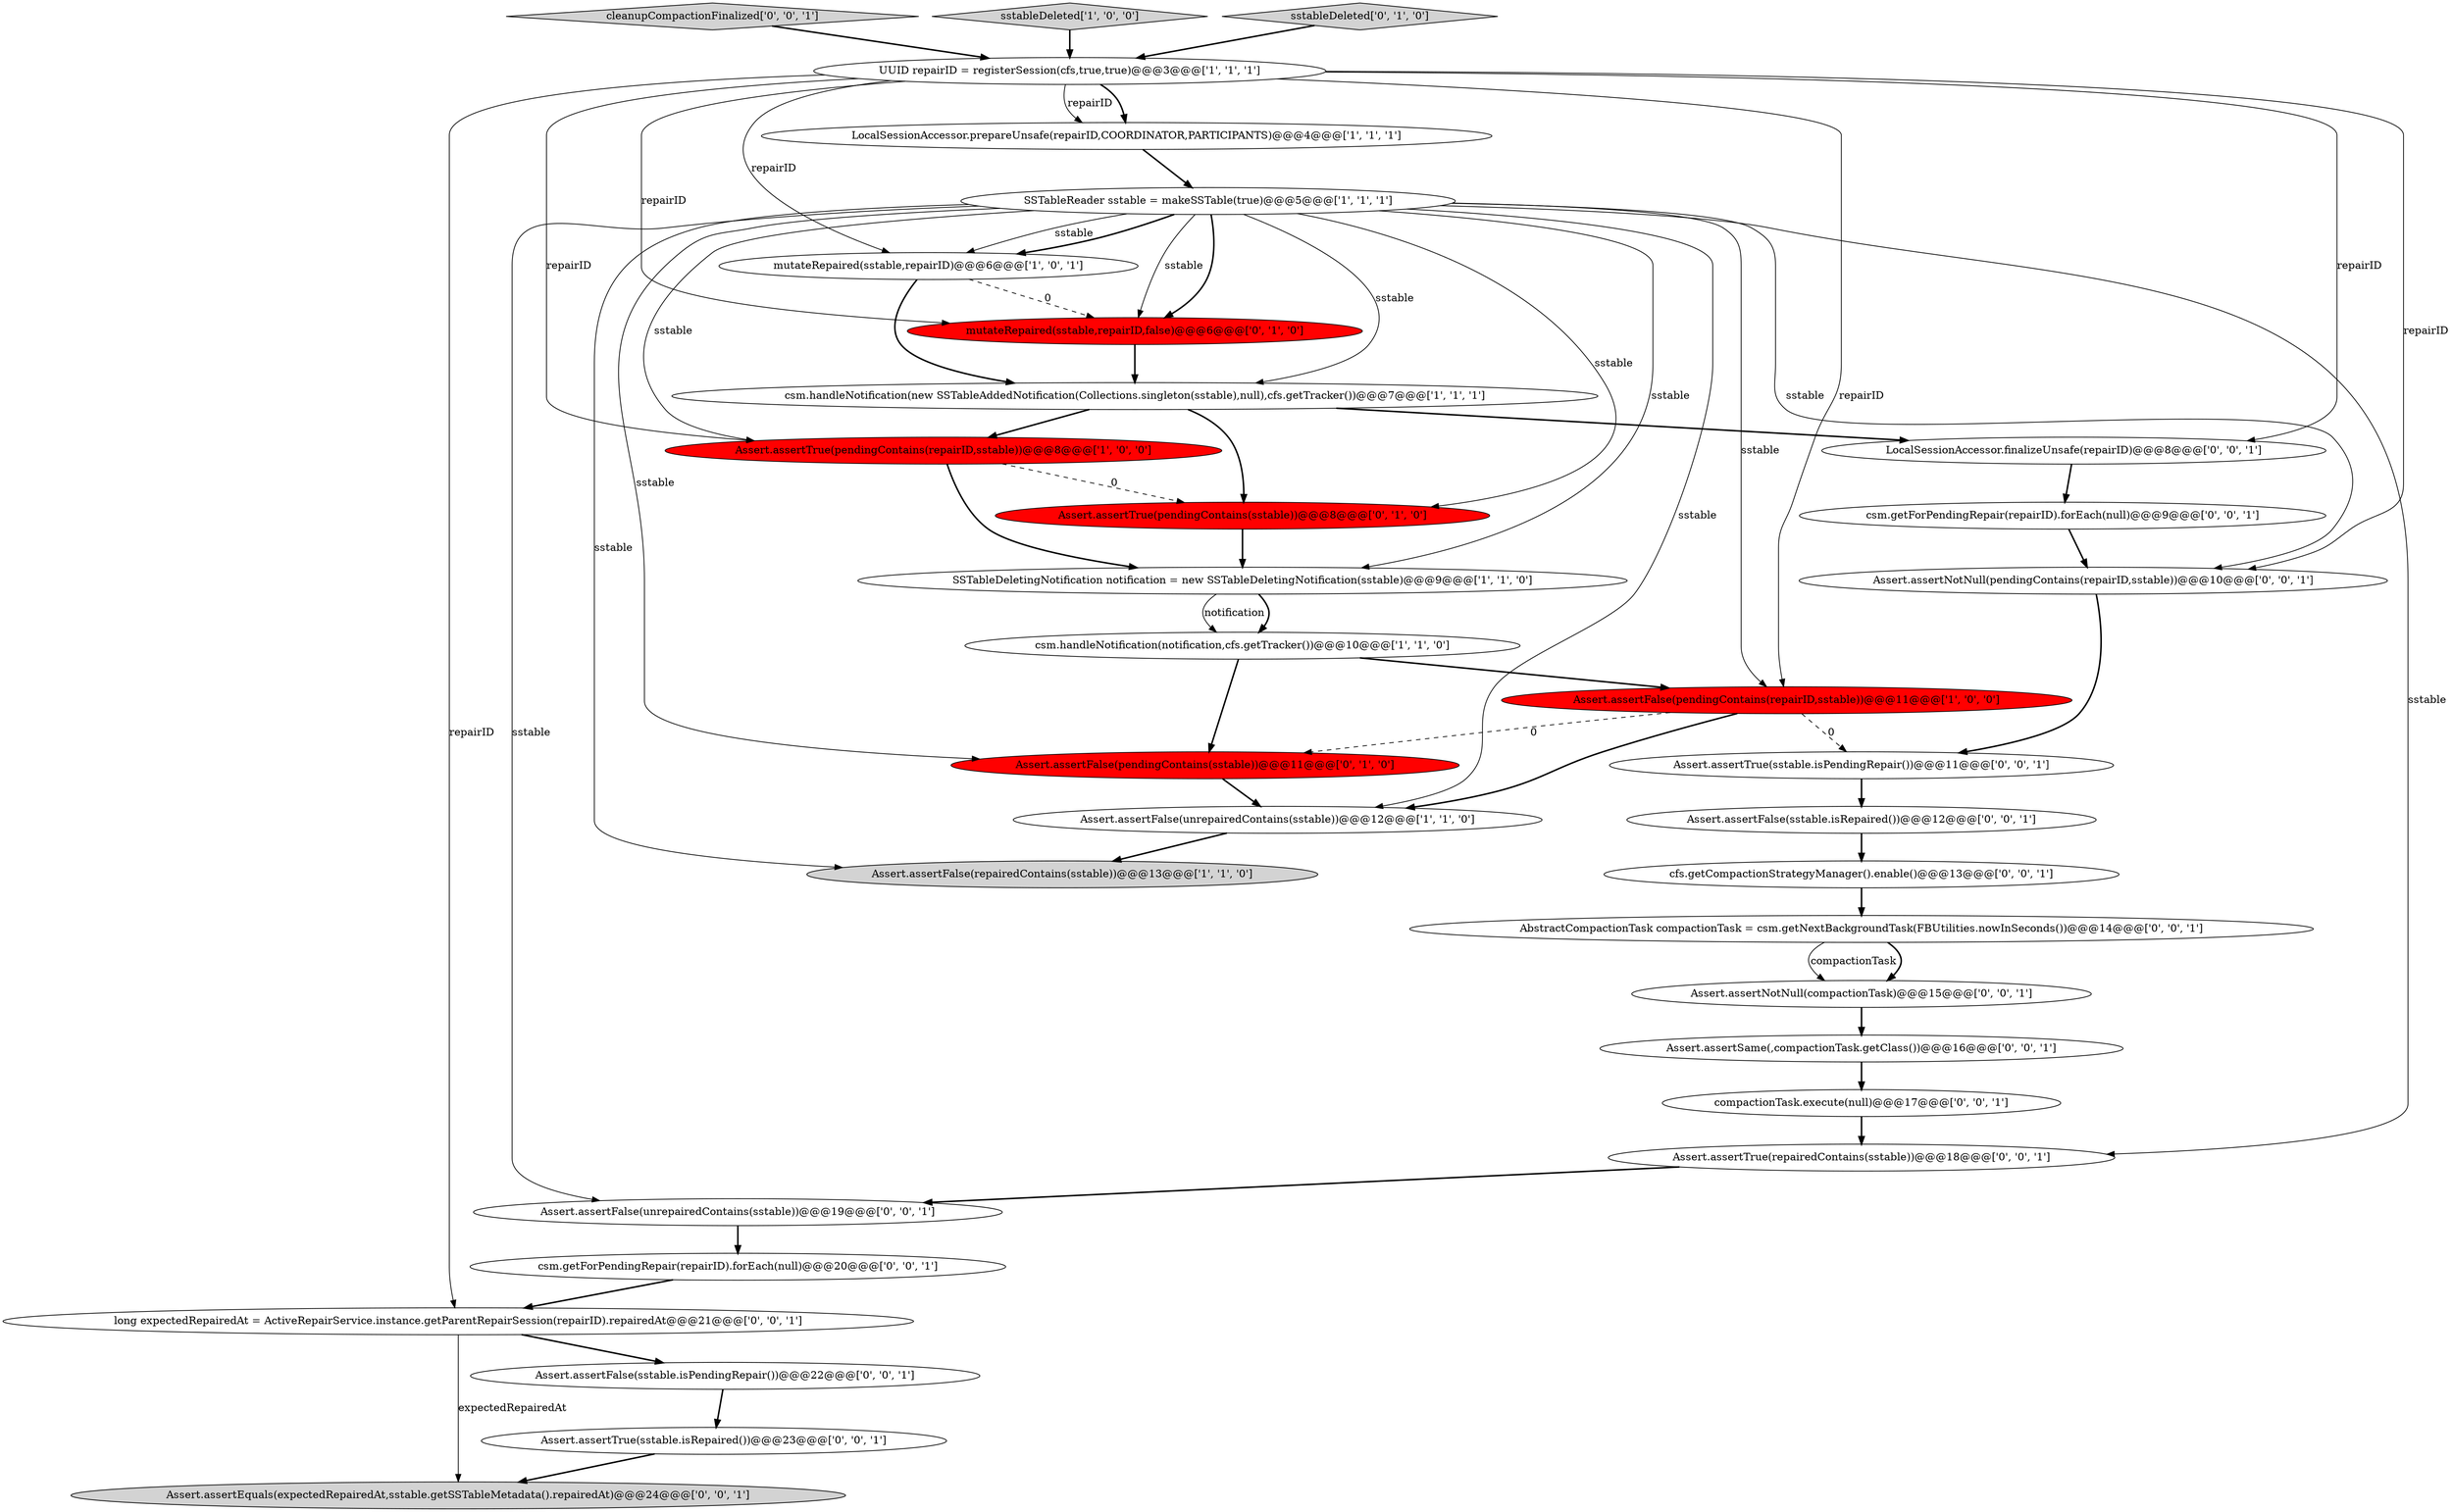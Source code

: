 digraph {
23 [style = filled, label = "cleanupCompactionFinalized['0', '0', '1']", fillcolor = lightgray, shape = diamond image = "AAA0AAABBB3BBB"];
0 [style = filled, label = "SSTableReader sstable = makeSSTable(true)@@@5@@@['1', '1', '1']", fillcolor = white, shape = ellipse image = "AAA0AAABBB1BBB"];
19 [style = filled, label = "Assert.assertNotNull(pendingContains(repairID,sstable))@@@10@@@['0', '0', '1']", fillcolor = white, shape = ellipse image = "AAA0AAABBB3BBB"];
2 [style = filled, label = "UUID repairID = registerSession(cfs,true,true)@@@3@@@['1', '1', '1']", fillcolor = white, shape = ellipse image = "AAA0AAABBB1BBB"];
1 [style = filled, label = "sstableDeleted['1', '0', '0']", fillcolor = lightgray, shape = diamond image = "AAA0AAABBB1BBB"];
22 [style = filled, label = "long expectedRepairedAt = ActiveRepairService.instance.getParentRepairSession(repairID).repairedAt@@@21@@@['0', '0', '1']", fillcolor = white, shape = ellipse image = "AAA0AAABBB3BBB"];
16 [style = filled, label = "AbstractCompactionTask compactionTask = csm.getNextBackgroundTask(FBUtilities.nowInSeconds())@@@14@@@['0', '0', '1']", fillcolor = white, shape = ellipse image = "AAA0AAABBB3BBB"];
10 [style = filled, label = "LocalSessionAccessor.prepareUnsafe(repairID,COORDINATOR,PARTICIPANTS)@@@4@@@['1', '1', '1']", fillcolor = white, shape = ellipse image = "AAA0AAABBB1BBB"];
15 [style = filled, label = "sstableDeleted['0', '1', '0']", fillcolor = lightgray, shape = diamond image = "AAA0AAABBB2BBB"];
6 [style = filled, label = "Assert.assertTrue(pendingContains(repairID,sstable))@@@8@@@['1', '0', '0']", fillcolor = red, shape = ellipse image = "AAA1AAABBB1BBB"];
4 [style = filled, label = "Assert.assertFalse(repairedContains(sstable))@@@13@@@['1', '1', '0']", fillcolor = lightgray, shape = ellipse image = "AAA0AAABBB1BBB"];
18 [style = filled, label = "Assert.assertNotNull(compactionTask)@@@15@@@['0', '0', '1']", fillcolor = white, shape = ellipse image = "AAA0AAABBB3BBB"];
17 [style = filled, label = "Assert.assertFalse(sstable.isPendingRepair())@@@22@@@['0', '0', '1']", fillcolor = white, shape = ellipse image = "AAA0AAABBB3BBB"];
20 [style = filled, label = "Assert.assertSame(,compactionTask.getClass())@@@16@@@['0', '0', '1']", fillcolor = white, shape = ellipse image = "AAA0AAABBB3BBB"];
7 [style = filled, label = "Assert.assertFalse(unrepairedContains(sstable))@@@12@@@['1', '1', '0']", fillcolor = white, shape = ellipse image = "AAA0AAABBB1BBB"];
12 [style = filled, label = "mutateRepaired(sstable,repairID,false)@@@6@@@['0', '1', '0']", fillcolor = red, shape = ellipse image = "AAA1AAABBB2BBB"];
13 [style = filled, label = "Assert.assertTrue(pendingContains(sstable))@@@8@@@['0', '1', '0']", fillcolor = red, shape = ellipse image = "AAA1AAABBB2BBB"];
27 [style = filled, label = "Assert.assertTrue(sstable.isRepaired())@@@23@@@['0', '0', '1']", fillcolor = white, shape = ellipse image = "AAA0AAABBB3BBB"];
32 [style = filled, label = "Assert.assertFalse(unrepairedContains(sstable))@@@19@@@['0', '0', '1']", fillcolor = white, shape = ellipse image = "AAA0AAABBB3BBB"];
9 [style = filled, label = "Assert.assertFalse(pendingContains(repairID,sstable))@@@11@@@['1', '0', '0']", fillcolor = red, shape = ellipse image = "AAA1AAABBB1BBB"];
29 [style = filled, label = "csm.getForPendingRepair(repairID).forEach(null)@@@9@@@['0', '0', '1']", fillcolor = white, shape = ellipse image = "AAA0AAABBB3BBB"];
31 [style = filled, label = "Assert.assertTrue(repairedContains(sstable))@@@18@@@['0', '0', '1']", fillcolor = white, shape = ellipse image = "AAA0AAABBB3BBB"];
5 [style = filled, label = "mutateRepaired(sstable,repairID)@@@6@@@['1', '0', '1']", fillcolor = white, shape = ellipse image = "AAA0AAABBB1BBB"];
21 [style = filled, label = "cfs.getCompactionStrategyManager().enable()@@@13@@@['0', '0', '1']", fillcolor = white, shape = ellipse image = "AAA0AAABBB3BBB"];
26 [style = filled, label = "Assert.assertTrue(sstable.isPendingRepair())@@@11@@@['0', '0', '1']", fillcolor = white, shape = ellipse image = "AAA0AAABBB3BBB"];
28 [style = filled, label = "LocalSessionAccessor.finalizeUnsafe(repairID)@@@8@@@['0', '0', '1']", fillcolor = white, shape = ellipse image = "AAA0AAABBB3BBB"];
8 [style = filled, label = "csm.handleNotification(notification,cfs.getTracker())@@@10@@@['1', '1', '0']", fillcolor = white, shape = ellipse image = "AAA0AAABBB1BBB"];
24 [style = filled, label = "compactionTask.execute(null)@@@17@@@['0', '0', '1']", fillcolor = white, shape = ellipse image = "AAA0AAABBB3BBB"];
11 [style = filled, label = "SSTableDeletingNotification notification = new SSTableDeletingNotification(sstable)@@@9@@@['1', '1', '0']", fillcolor = white, shape = ellipse image = "AAA0AAABBB1BBB"];
30 [style = filled, label = "Assert.assertFalse(sstable.isRepaired())@@@12@@@['0', '0', '1']", fillcolor = white, shape = ellipse image = "AAA0AAABBB3BBB"];
14 [style = filled, label = "Assert.assertFalse(pendingContains(sstable))@@@11@@@['0', '1', '0']", fillcolor = red, shape = ellipse image = "AAA1AAABBB2BBB"];
33 [style = filled, label = "Assert.assertEquals(expectedRepairedAt,sstable.getSSTableMetadata().repairedAt)@@@24@@@['0', '0', '1']", fillcolor = lightgray, shape = ellipse image = "AAA0AAABBB3BBB"];
3 [style = filled, label = "csm.handleNotification(new SSTableAddedNotification(Collections.singleton(sstable),null),cfs.getTracker())@@@7@@@['1', '1', '1']", fillcolor = white, shape = ellipse image = "AAA0AAABBB1BBB"];
25 [style = filled, label = "csm.getForPendingRepair(repairID).forEach(null)@@@20@@@['0', '0', '1']", fillcolor = white, shape = ellipse image = "AAA0AAABBB3BBB"];
5->3 [style = bold, label=""];
2->19 [style = solid, label="repairID"];
28->29 [style = bold, label=""];
2->5 [style = solid, label="repairID"];
0->13 [style = solid, label="sstable"];
22->33 [style = solid, label="expectedRepairedAt"];
15->2 [style = bold, label=""];
5->12 [style = dashed, label="0"];
16->18 [style = bold, label=""];
25->22 [style = bold, label=""];
31->32 [style = bold, label=""];
0->19 [style = solid, label="sstable"];
0->12 [style = bold, label=""];
2->6 [style = solid, label="repairID"];
8->14 [style = bold, label=""];
3->6 [style = bold, label=""];
2->12 [style = solid, label="repairID"];
2->9 [style = solid, label="repairID"];
0->32 [style = solid, label="sstable"];
7->4 [style = bold, label=""];
9->7 [style = bold, label=""];
2->10 [style = bold, label=""];
0->7 [style = solid, label="sstable"];
13->11 [style = bold, label=""];
14->7 [style = bold, label=""];
26->30 [style = bold, label=""];
0->14 [style = solid, label="sstable"];
18->20 [style = bold, label=""];
0->3 [style = solid, label="sstable"];
16->18 [style = solid, label="compactionTask"];
3->28 [style = bold, label=""];
30->21 [style = bold, label=""];
0->6 [style = solid, label="sstable"];
0->31 [style = solid, label="sstable"];
29->19 [style = bold, label=""];
6->13 [style = dashed, label="0"];
0->5 [style = solid, label="sstable"];
0->11 [style = solid, label="sstable"];
24->31 [style = bold, label=""];
9->14 [style = dashed, label="0"];
19->26 [style = bold, label=""];
6->11 [style = bold, label=""];
10->0 [style = bold, label=""];
0->5 [style = bold, label=""];
32->25 [style = bold, label=""];
9->26 [style = dashed, label="0"];
8->9 [style = bold, label=""];
3->13 [style = bold, label=""];
0->4 [style = solid, label="sstable"];
21->16 [style = bold, label=""];
11->8 [style = bold, label=""];
22->17 [style = bold, label=""];
2->22 [style = solid, label="repairID"];
1->2 [style = bold, label=""];
0->12 [style = solid, label="sstable"];
12->3 [style = bold, label=""];
27->33 [style = bold, label=""];
23->2 [style = bold, label=""];
17->27 [style = bold, label=""];
20->24 [style = bold, label=""];
11->8 [style = solid, label="notification"];
0->9 [style = solid, label="sstable"];
2->10 [style = solid, label="repairID"];
2->28 [style = solid, label="repairID"];
}
